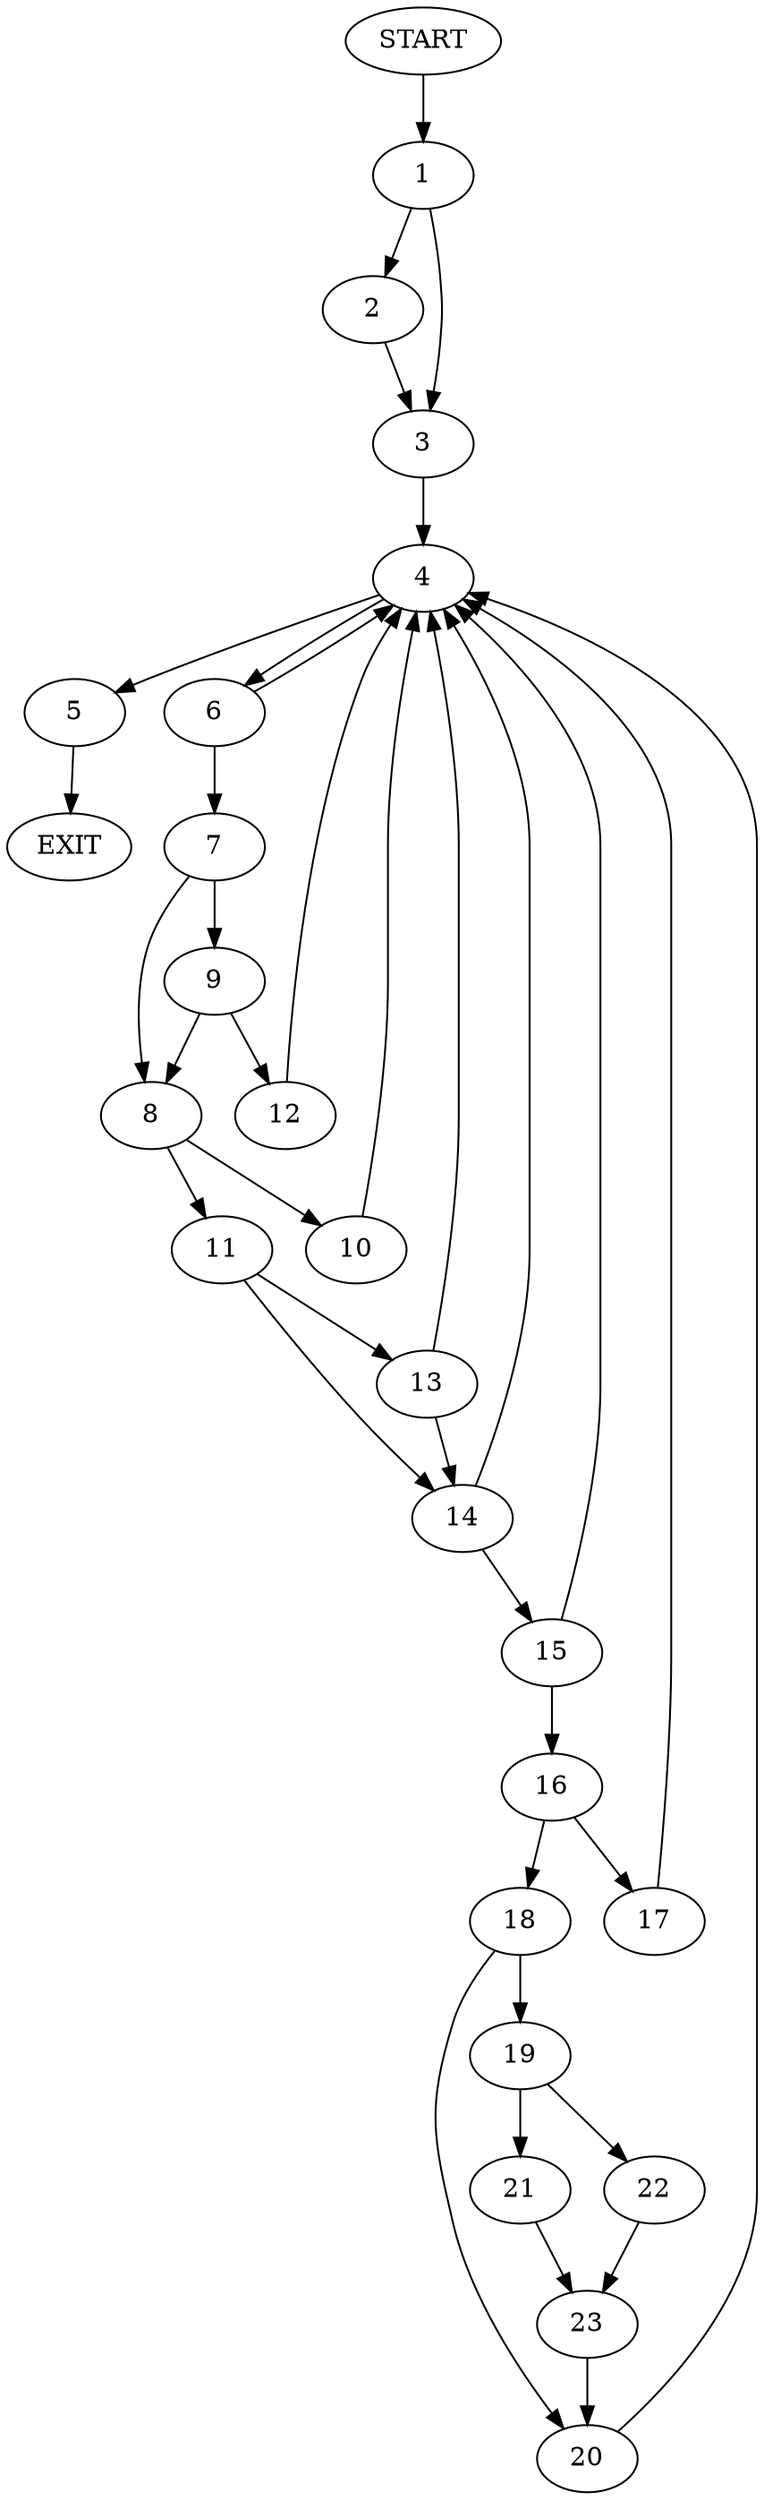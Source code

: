digraph {
0 [label="START"]
24 [label="EXIT"]
0 -> 1
1 -> 2
1 -> 3
2 -> 3
3 -> 4
4 -> 5
4 -> 6
6 -> 7
6 -> 4
5 -> 24
7 -> 8
7 -> 9
8 -> 10
8 -> 11
9 -> 8
9 -> 12
12 -> 4
11 -> 13
11 -> 14
10 -> 4
13 -> 14
13 -> 4
14 -> 15
14 -> 4
15 -> 16
15 -> 4
16 -> 17
16 -> 18
17 -> 4
18 -> 19
18 -> 20
20 -> 4
19 -> 21
19 -> 22
22 -> 23
21 -> 23
23 -> 20
}
